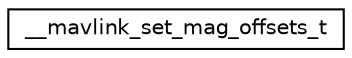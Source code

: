 digraph "Graphical Class Hierarchy"
{
 // INTERACTIVE_SVG=YES
  edge [fontname="Helvetica",fontsize="10",labelfontname="Helvetica",labelfontsize="10"];
  node [fontname="Helvetica",fontsize="10",shape=record];
  rankdir="LR";
  Node1 [label="__mavlink_set_mag_offsets_t",height=0.2,width=0.4,color="black", fillcolor="white", style="filled",URL="$struct____mavlink__set__mag__offsets__t.html"];
}
